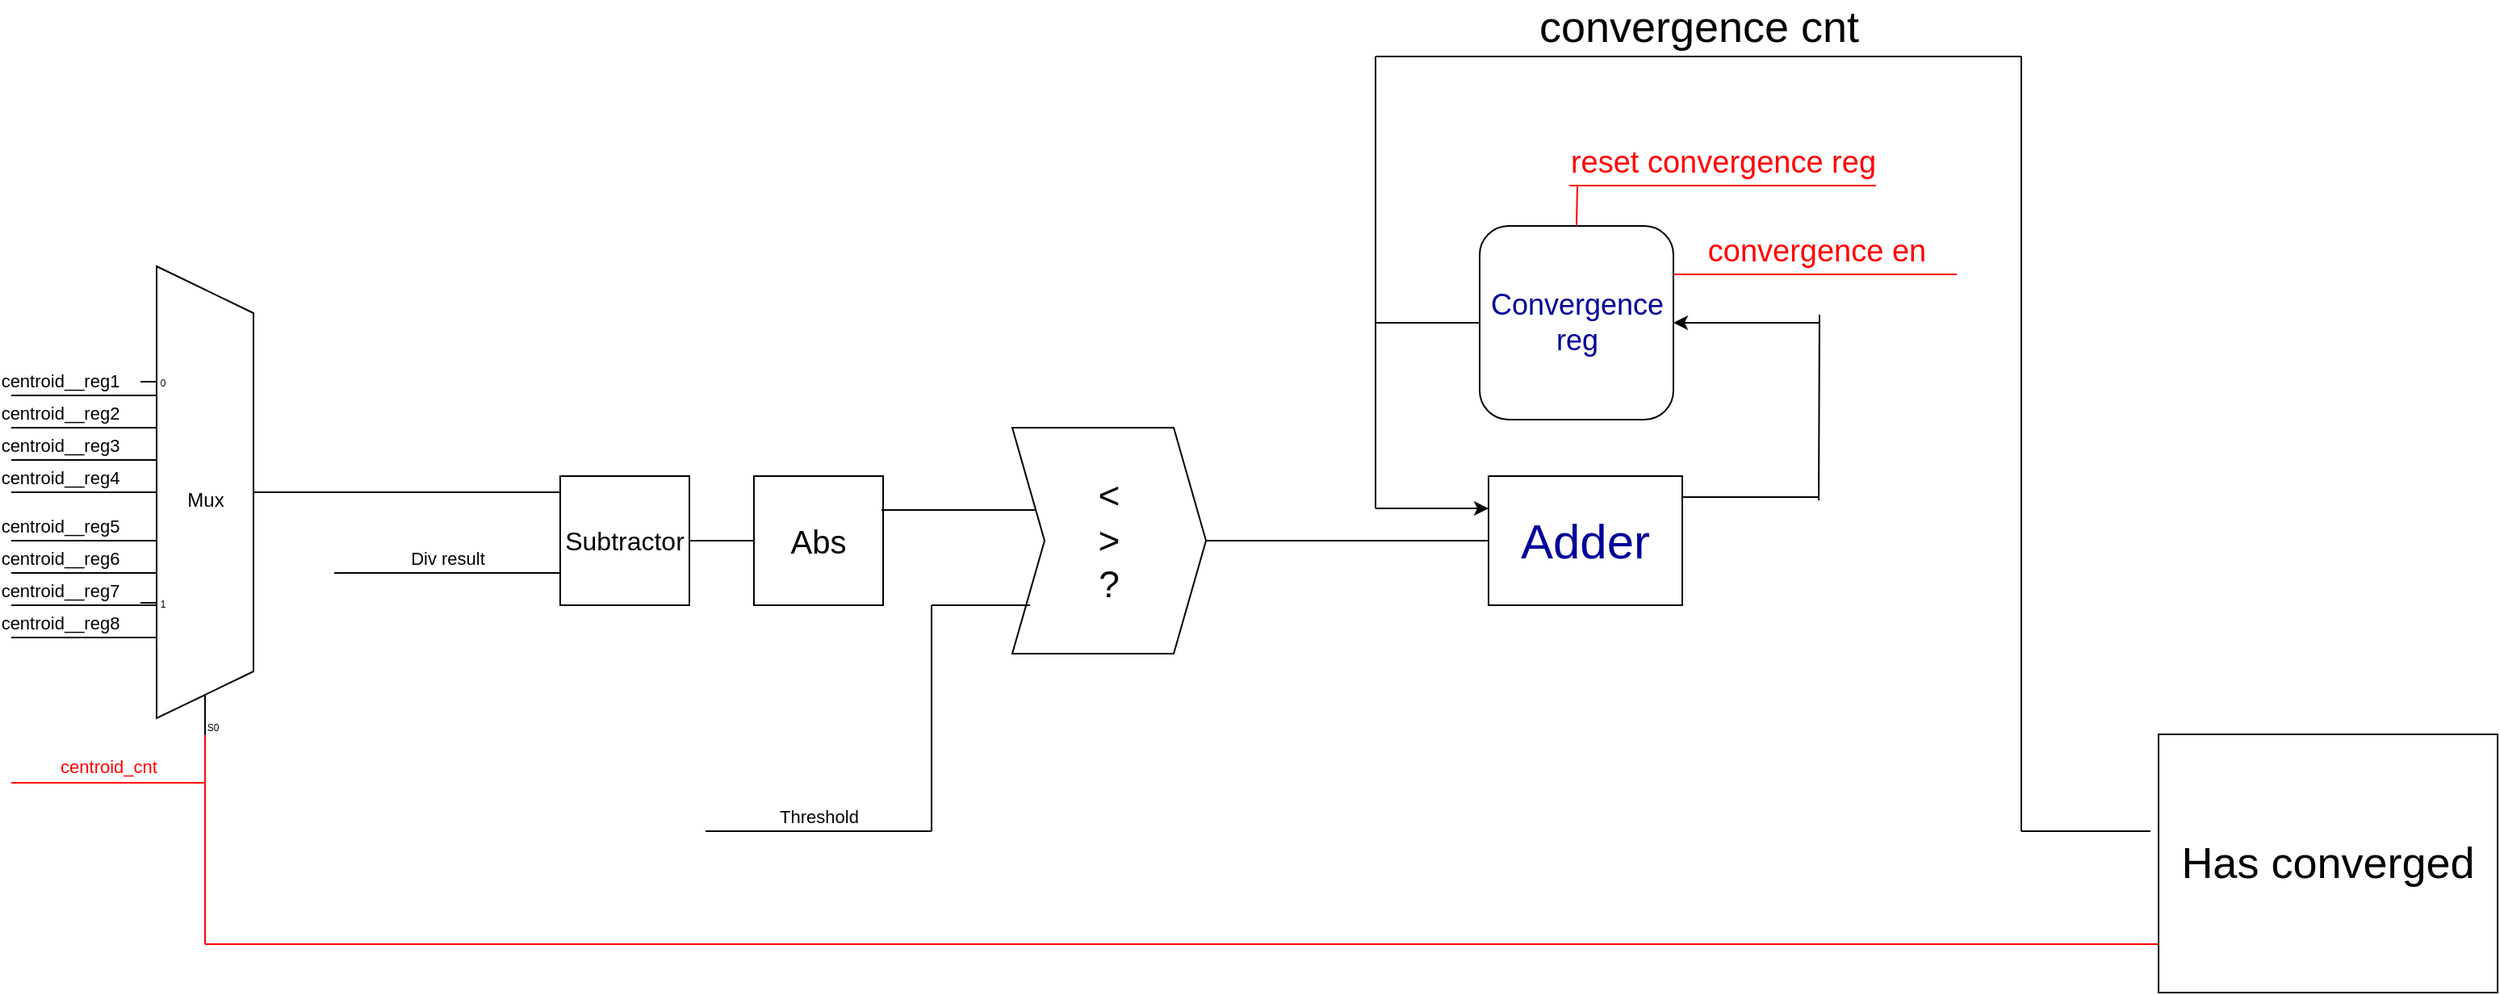 <mxfile version="11.2.1" pages="1"><diagram id="T8Z2IFDPQpal-g-uq9Vg" name="Page-1"><mxGraphModel dx="1447" dy="1125" grid="1" gridSize="10" guides="1" tooltips="1" connect="1" arrows="1" fold="1" page="0" pageScale="1" pageWidth="850" pageHeight="1100" math="0" shadow="0"><root><mxCell id="0"/><mxCell id="1" parent="0"/><mxCell id="sgPwuMjlVQEN1YjF5gs_-2" value="Mux" style="shadow=0;dashed=0;align=center;fillColor=#ffffff;html=1;strokeWidth=1;shape=mxgraph.electrical.abstract.mux2;" vertex="1" parent="1"><mxGeometry x="170" y="90" width="80" height="290" as="geometry"/></mxCell><mxCell id="sgPwuMjlVQEN1YjF5gs_-3" value="" style="endArrow=none;html=1;entryX=0.375;entryY=1;entryDx=10;entryDy=0;entryPerimeter=0;strokeColor=#FF0000;fontColor=#FF0000;" edge="1" parent="1" target="sgPwuMjlVQEN1YjF5gs_-2"><mxGeometry width="50" height="50" relative="1" as="geometry"><mxPoint x="210" y="410" as="sourcePoint"/><mxPoint x="200" y="400" as="targetPoint"/></mxGeometry></mxCell><mxCell id="sgPwuMjlVQEN1YjF5gs_-4" value="centroid_cnt" style="endArrow=none;html=1;strokeColor=#FF0000;fontColor=#FF0000;" edge="1" parent="1"><mxGeometry y="10" width="50" height="50" relative="1" as="geometry"><mxPoint x="90" y="410" as="sourcePoint"/><mxPoint x="210" y="410" as="targetPoint"/><mxPoint as="offset"/></mxGeometry></mxCell><mxCell id="sgPwuMjlVQEN1YjF5gs_-6" value="centroid__reg2" style="endArrow=none;html=1;strokeColor=#000000;fontColor=#000000;entryX=0;entryY=0.236;entryDx=0;entryDy=3;entryPerimeter=0;" edge="1" parent="1"><mxGeometry x="-0.333" y="9" width="50" height="50" relative="1" as="geometry"><mxPoint x="90" y="190" as="sourcePoint"/><mxPoint x="180" y="190" as="targetPoint"/><mxPoint as="offset"/></mxGeometry></mxCell><mxCell id="sgPwuMjlVQEN1YjF5gs_-7" value="centroid__reg3" style="endArrow=none;html=1;strokeColor=#000000;fontColor=#000000;entryX=0;entryY=0.236;entryDx=0;entryDy=3;entryPerimeter=0;" edge="1" parent="1"><mxGeometry x="-0.333" y="9" width="50" height="50" relative="1" as="geometry"><mxPoint x="90" y="210" as="sourcePoint"/><mxPoint x="180" y="210" as="targetPoint"/><mxPoint as="offset"/></mxGeometry></mxCell><mxCell id="sgPwuMjlVQEN1YjF5gs_-8" value="centroid__reg4" style="endArrow=none;html=1;strokeColor=#000000;fontColor=#000000;entryX=0;entryY=0.236;entryDx=0;entryDy=3;entryPerimeter=0;" edge="1" parent="1"><mxGeometry x="-0.333" y="9" width="50" height="50" relative="1" as="geometry"><mxPoint x="90" y="230" as="sourcePoint"/><mxPoint x="180" y="230" as="targetPoint"/><mxPoint as="offset"/></mxGeometry></mxCell><mxCell id="sgPwuMjlVQEN1YjF5gs_-9" value="centroid__reg1" style="endArrow=none;html=1;strokeColor=#000000;fontColor=#000000;entryX=0;entryY=0.236;entryDx=0;entryDy=3;entryPerimeter=0;" edge="1" parent="1"><mxGeometry x="-0.333" y="9" width="50" height="50" relative="1" as="geometry"><mxPoint x="90" y="170" as="sourcePoint"/><mxPoint x="180" y="170" as="targetPoint"/><mxPoint as="offset"/></mxGeometry></mxCell><mxCell id="sgPwuMjlVQEN1YjF5gs_-14" value="centroid__reg6" style="endArrow=none;html=1;strokeColor=#000000;fontColor=#000000;entryX=0;entryY=0.236;entryDx=0;entryDy=3;entryPerimeter=0;" edge="1" parent="1"><mxGeometry x="-0.333" y="9" width="50" height="50" relative="1" as="geometry"><mxPoint x="90" y="280" as="sourcePoint"/><mxPoint x="180" y="280" as="targetPoint"/><mxPoint as="offset"/></mxGeometry></mxCell><mxCell id="sgPwuMjlVQEN1YjF5gs_-15" value="centroid__reg7" style="endArrow=none;html=1;strokeColor=#000000;fontColor=#000000;entryX=0;entryY=0.236;entryDx=0;entryDy=3;entryPerimeter=0;" edge="1" parent="1"><mxGeometry x="-0.333" y="9" width="50" height="50" relative="1" as="geometry"><mxPoint x="90" y="300" as="sourcePoint"/><mxPoint x="180" y="300" as="targetPoint"/><mxPoint as="offset"/></mxGeometry></mxCell><mxCell id="sgPwuMjlVQEN1YjF5gs_-16" value="centroid__reg8" style="endArrow=none;html=1;strokeColor=#000000;fontColor=#000000;entryX=0;entryY=0.236;entryDx=0;entryDy=3;entryPerimeter=0;" edge="1" parent="1"><mxGeometry x="-0.333" y="9" width="50" height="50" relative="1" as="geometry"><mxPoint x="90" y="320" as="sourcePoint"/><mxPoint x="180" y="320" as="targetPoint"/><mxPoint as="offset"/></mxGeometry></mxCell><mxCell id="sgPwuMjlVQEN1YjF5gs_-17" value="centroid__reg5" style="endArrow=none;html=1;strokeColor=#000000;fontColor=#000000;entryX=0;entryY=0.236;entryDx=0;entryDy=3;entryPerimeter=0;" edge="1" parent="1"><mxGeometry x="-0.333" y="9" width="50" height="50" relative="1" as="geometry"><mxPoint x="90" y="260" as="sourcePoint"/><mxPoint x="180" y="260" as="targetPoint"/><mxPoint as="offset"/></mxGeometry></mxCell><mxCell id="sgPwuMjlVQEN1YjF5gs_-20" value="&lt;font style=&quot;font-size: 16px&quot;&gt;Subtractor&lt;/font&gt;" style="whiteSpace=wrap;html=1;aspect=fixed;fillColor=none;fontColor=#000000;" vertex="1" parent="1"><mxGeometry x="430" y="220" width="80" height="80" as="geometry"/></mxCell><mxCell id="sgPwuMjlVQEN1YjF5gs_-21" value="&lt;font style=&quot;font-size: 20px&quot;&gt;Abs&lt;/font&gt;" style="whiteSpace=wrap;html=1;aspect=fixed;fillColor=none;fontColor=#000000;" vertex="1" parent="1"><mxGeometry x="550" y="220" width="80" height="80" as="geometry"/></mxCell><mxCell id="sgPwuMjlVQEN1YjF5gs_-22" value="Div result" style="endArrow=none;html=1;strokeColor=#000000;fontColor=#000000;verticalAlign=bottom;" edge="1" parent="1"><mxGeometry width="50" height="50" relative="1" as="geometry"><mxPoint x="290" y="280" as="sourcePoint"/><mxPoint x="430" y="280" as="targetPoint"/></mxGeometry></mxCell><mxCell id="sgPwuMjlVQEN1YjF5gs_-24" value="" style="endArrow=none;html=1;strokeColor=#000000;fontColor=#000000;entryX=1;entryY=0.5;entryDx=0;entryDy=-5;entryPerimeter=0;exitX=0;exitY=0.125;exitDx=0;exitDy=0;exitPerimeter=0;" edge="1" parent="1" source="sgPwuMjlVQEN1YjF5gs_-20" target="sgPwuMjlVQEN1YjF5gs_-2"><mxGeometry width="50" height="50" relative="1" as="geometry"><mxPoint x="330" y="235" as="sourcePoint"/><mxPoint x="310" y="260" as="targetPoint"/></mxGeometry></mxCell><mxCell id="sgPwuMjlVQEN1YjF5gs_-28" value="" style="endArrow=none;html=1;strokeColor=#000000;fontColor=#000000;entryX=0;entryY=0.5;entryDx=0;entryDy=0;exitX=1;exitY=0.5;exitDx=0;exitDy=0;" edge="1" parent="1" source="sgPwuMjlVQEN1YjF5gs_-20" target="sgPwuMjlVQEN1YjF5gs_-21"><mxGeometry width="50" height="50" relative="1" as="geometry"><mxPoint x="490" y="370" as="sourcePoint"/><mxPoint x="540" y="320" as="targetPoint"/></mxGeometry></mxCell><mxCell id="sgPwuMjlVQEN1YjF5gs_-29" value="&amp;lt;&lt;br style=&quot;font-size: 23px;&quot;&gt;&amp;gt;&lt;br style=&quot;font-size: 23px;&quot;&gt;?" style="shape=step;perimeter=stepPerimeter;whiteSpace=wrap;html=1;fixedSize=1;fillColor=none;fontColor=#000000;fontSize=23;" vertex="1" parent="1"><mxGeometry x="710" y="190" width="120" height="140" as="geometry"/></mxCell><mxCell id="sgPwuMjlVQEN1YjF5gs_-30" value="" style="endArrow=none;html=1;strokeColor=#000000;fontColor=#000000;entryX=0.117;entryY=0.364;entryDx=0;entryDy=0;entryPerimeter=0;" edge="1" parent="1" target="sgPwuMjlVQEN1YjF5gs_-29"><mxGeometry width="50" height="50" relative="1" as="geometry"><mxPoint x="629" y="241" as="sourcePoint"/><mxPoint x="722" y="232" as="targetPoint"/></mxGeometry></mxCell><mxCell id="sgPwuMjlVQEN1YjF5gs_-31" value="" style="endArrow=none;html=1;strokeColor=#000000;fontColor=#000000;entryX=0.092;entryY=0.786;entryDx=0;entryDy=0;entryPerimeter=0;" edge="1" parent="1" target="sgPwuMjlVQEN1YjF5gs_-29"><mxGeometry width="50" height="50" relative="1" as="geometry"><mxPoint x="660" y="300" as="sourcePoint"/><mxPoint x="650" y="370" as="targetPoint"/></mxGeometry></mxCell><mxCell id="sgPwuMjlVQEN1YjF5gs_-32" value="" style="endArrow=none;html=1;strokeColor=#000000;fontColor=#000000;" edge="1" parent="1"><mxGeometry width="50" height="50" relative="1" as="geometry"><mxPoint x="660" y="440" as="sourcePoint"/><mxPoint x="660" y="300" as="targetPoint"/></mxGeometry></mxCell><mxCell id="sgPwuMjlVQEN1YjF5gs_-33" value="Threshold" style="endArrow=none;html=1;strokeColor=#000000;fontColor=#000000;verticalAlign=bottom;" edge="1" parent="1"><mxGeometry width="50" height="50" relative="1" as="geometry"><mxPoint x="520" y="440" as="sourcePoint"/><mxPoint x="660" y="440" as="targetPoint"/></mxGeometry></mxCell><mxCell id="sgPwuMjlVQEN1YjF5gs_-34" value="" style="endArrow=none;html=1;strokeColor=#000000;fontSize=23;fontColor=#000000;exitX=1;exitY=0.5;exitDx=0;exitDy=0;" edge="1" parent="1" source="sgPwuMjlVQEN1YjF5gs_-29" target="sgPwuMjlVQEN1YjF5gs_-35"><mxGeometry width="50" height="50" relative="1" as="geometry"><mxPoint x="880" y="270" as="sourcePoint"/><mxPoint x="950" y="260" as="targetPoint"/></mxGeometry></mxCell><mxCell id="sgPwuMjlVQEN1YjF5gs_-35" value="Adder" style="rounded=0;whiteSpace=wrap;html=1;fontSize=30;fontColor=#000099;" vertex="1" parent="1"><mxGeometry x="1005" y="220" width="120" height="80" as="geometry"/></mxCell><mxCell id="sgPwuMjlVQEN1YjF5gs_-36" value="Convergence reg" style="rounded=1;whiteSpace=wrap;html=1;fontSize=18;fontColor=#000099;" vertex="1" parent="1"><mxGeometry x="999.5" y="65" width="120" height="120" as="geometry"/></mxCell><mxCell id="sgPwuMjlVQEN1YjF5gs_-41" value="" style="endArrow=none;html=1;strokeColor=#000000;fontSize=23;fontColor=#000000;" edge="1" parent="1"><mxGeometry width="50" height="50" relative="1" as="geometry"><mxPoint x="935" y="240" as="sourcePoint"/><mxPoint x="935" y="125" as="targetPoint"/></mxGeometry></mxCell><mxCell id="sgPwuMjlVQEN1YjF5gs_-42" value="" style="endArrow=none;html=1;strokeColor=#000000;fontSize=23;fontColor=#000000;entryX=0;entryY=0.5;entryDx=0;entryDy=0;" edge="1" parent="1" target="sgPwuMjlVQEN1YjF5gs_-36"><mxGeometry width="50" height="50" relative="1" as="geometry"><mxPoint x="935" y="125" as="sourcePoint"/><mxPoint x="915" y="120" as="targetPoint"/></mxGeometry></mxCell><mxCell id="sgPwuMjlVQEN1YjF5gs_-43" value="" style="endArrow=none;html=1;strokeColor=#000000;fontSize=23;fontColor=#000000;" edge="1" parent="1"><mxGeometry width="50" height="50" relative="1" as="geometry"><mxPoint x="1125" y="233" as="sourcePoint"/><mxPoint x="1209.5" y="233" as="targetPoint"/></mxGeometry></mxCell><mxCell id="sgPwuMjlVQEN1YjF5gs_-44" value="" style="endArrow=none;html=1;strokeColor=#000000;fontSize=23;fontColor=#000000;" edge="1" parent="1"><mxGeometry width="50" height="50" relative="1" as="geometry"><mxPoint x="1209.5" y="235" as="sourcePoint"/><mxPoint x="1210" y="120" as="targetPoint"/></mxGeometry></mxCell><mxCell id="sgPwuMjlVQEN1YjF5gs_-46" value="convergence en" style="endArrow=none;html=1;strokeColor=#FF0000;fontSize=19;fontColor=#FF0000;exitX=1;exitY=0.25;exitDx=0;exitDy=0;verticalAlign=bottom;" edge="1" parent="1" source="sgPwuMjlVQEN1YjF5gs_-36"><mxGeometry width="50" height="50" relative="1" as="geometry"><mxPoint x="1195" y="130" as="sourcePoint"/><mxPoint x="1295" y="95" as="targetPoint"/></mxGeometry></mxCell><mxCell id="sgPwuMjlVQEN1YjF5gs_-48" value="" style="endArrow=classic;html=1;strokeColor=#000000;fontSize=19;fontColor=#FF0000;entryX=1;entryY=0.5;entryDx=0;entryDy=0;" edge="1" parent="1" target="sgPwuMjlVQEN1YjF5gs_-36"><mxGeometry width="50" height="50" relative="1" as="geometry"><mxPoint x="1209.5" y="125" as="sourcePoint"/><mxPoint x="1339.5" y="125" as="targetPoint"/></mxGeometry></mxCell><mxCell id="sgPwuMjlVQEN1YjF5gs_-49" value="" style="endArrow=classic;html=1;strokeColor=#000000;fontSize=19;fontColor=#FF0000;entryX=0;entryY=0.25;entryDx=0;entryDy=0;" edge="1" parent="1" target="sgPwuMjlVQEN1YjF5gs_-35"><mxGeometry width="50" height="50" relative="1" as="geometry"><mxPoint x="935" y="240" as="sourcePoint"/><mxPoint x="1009.5" y="211" as="targetPoint"/></mxGeometry></mxCell><mxCell id="sgPwuMjlVQEN1YjF5gs_-50" value="" style="endArrow=none;html=1;strokeColor=#FF0000;fontSize=19;fontColor=#FF0000;exitX=0.5;exitY=0;exitDx=0;exitDy=0;" edge="1" parent="1" source="sgPwuMjlVQEN1YjF5gs_-36"><mxGeometry width="50" height="50" relative="1" as="geometry"><mxPoint x="1085" y="10" as="sourcePoint"/><mxPoint x="1060" y="40" as="targetPoint"/></mxGeometry></mxCell><mxCell id="sgPwuMjlVQEN1YjF5gs_-51" value="reset convergence reg" style="endArrow=none;html=1;strokeColor=#FF0000;fontSize=19;fontColor=#FF0000;verticalAlign=bottom;" edge="1" parent="1"><mxGeometry width="50" height="50" relative="1" as="geometry"><mxPoint x="1055" y="40" as="sourcePoint"/><mxPoint x="1245" y="40" as="targetPoint"/></mxGeometry></mxCell><mxCell id="sgPwuMjlVQEN1YjF5gs_-60" value="" style="endArrow=none;html=1;strokeColor=#FF0000;fontSize=27;fontColor=#000000;" edge="1" parent="1"><mxGeometry width="50" height="50" relative="1" as="geometry"><mxPoint x="210" y="510" as="sourcePoint"/><mxPoint x="210" y="410" as="targetPoint"/></mxGeometry></mxCell><mxCell id="sgPwuMjlVQEN1YjF5gs_-61" value="" style="endArrow=none;html=1;strokeColor=#FF0000;fontSize=27;fontColor=#000000;" edge="1" parent="1"><mxGeometry width="50" height="50" relative="1" as="geometry"><mxPoint x="210" y="510" as="sourcePoint"/><mxPoint x="1520" y="510" as="targetPoint"/></mxGeometry></mxCell><mxCell id="sgPwuMjlVQEN1YjF5gs_-62" value="&lt;span style=&quot;white-space: normal&quot;&gt;Has converged&lt;/span&gt;" style="rounded=0;whiteSpace=wrap;html=1;fillColor=#ffffff;fontSize=27;fontColor=#000000;" vertex="1" parent="1"><mxGeometry x="1420" y="380" width="210" height="160" as="geometry"/></mxCell><mxCell id="sgPwuMjlVQEN1YjF5gs_-65" value="" style="endArrow=none;html=1;strokeColor=#000000;fontSize=27;fontColor=#000000;" edge="1" parent="1"><mxGeometry width="50" height="50" relative="1" as="geometry"><mxPoint x="935" y="140" as="sourcePoint"/><mxPoint x="935" y="-40" as="targetPoint"/></mxGeometry></mxCell><mxCell id="sgPwuMjlVQEN1YjF5gs_-66" value="convergence cnt" style="endArrow=none;html=1;strokeColor=#000000;fontSize=27;fontColor=#000000;verticalAlign=bottom;" edge="1" parent="1"><mxGeometry width="50" height="50" relative="1" as="geometry"><mxPoint x="935" y="-40" as="sourcePoint"/><mxPoint x="1335" y="-40" as="targetPoint"/></mxGeometry></mxCell><mxCell id="sgPwuMjlVQEN1YjF5gs_-67" value="" style="endArrow=none;html=1;strokeColor=#000000;fontSize=27;fontColor=#000000;" edge="1" parent="1"><mxGeometry width="50" height="50" relative="1" as="geometry"><mxPoint x="1415" y="440" as="sourcePoint"/><mxPoint x="1335" y="440" as="targetPoint"/></mxGeometry></mxCell><mxCell id="sgPwuMjlVQEN1YjF5gs_-68" value="" style="endArrow=none;html=1;strokeColor=#000000;fontSize=27;fontColor=#000000;" edge="1" parent="1"><mxGeometry width="50" height="50" relative="1" as="geometry"><mxPoint x="1335" y="440" as="sourcePoint"/><mxPoint x="1335" y="-40" as="targetPoint"/></mxGeometry></mxCell></root></mxGraphModel></diagram></mxfile>